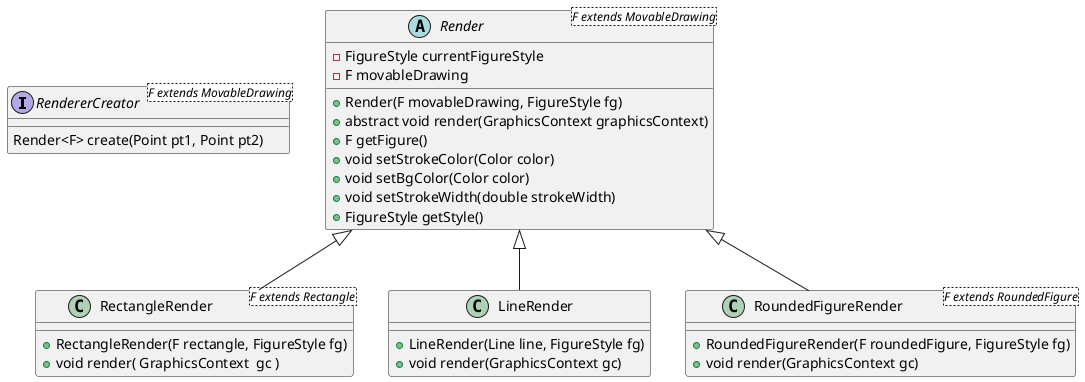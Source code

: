 @startuml
'https://plantuml.com/sequence-diagram

interface RendererCreator<F extends MovableDrawing> {
    Render<F> create(Point pt1, Point pt2)
}

abstract class Render<F extends MovableDrawing> {
    -FigureStyle currentFigureStyle
    -F movableDrawing

   +Render(F movableDrawing, FigureStyle fg)
   +abstract void render(GraphicsContext graphicsContext)
   +F getFigure()
   +void setStrokeColor(Color color)
   +void setBgColor(Color color)
   +void setStrokeWidth(double strokeWidth)
   +FigureStyle getStyle()
}

class RectangleRender<F extends Rectangle> extends Render {

    +RectangleRender(F rectangle, FigureStyle fg)
    +void render( GraphicsContext  gc )
}

class LineRender extends Render{
    +LineRender(Line line, FigureStyle fg)
    +void render(GraphicsContext gc)
}

class RoundedFigureRender<F extends RoundedFigure> extends Render {
    + RoundedFigureRender(F roundedFigure, FigureStyle fg)
    + void render(GraphicsContext gc)
}

@enduml